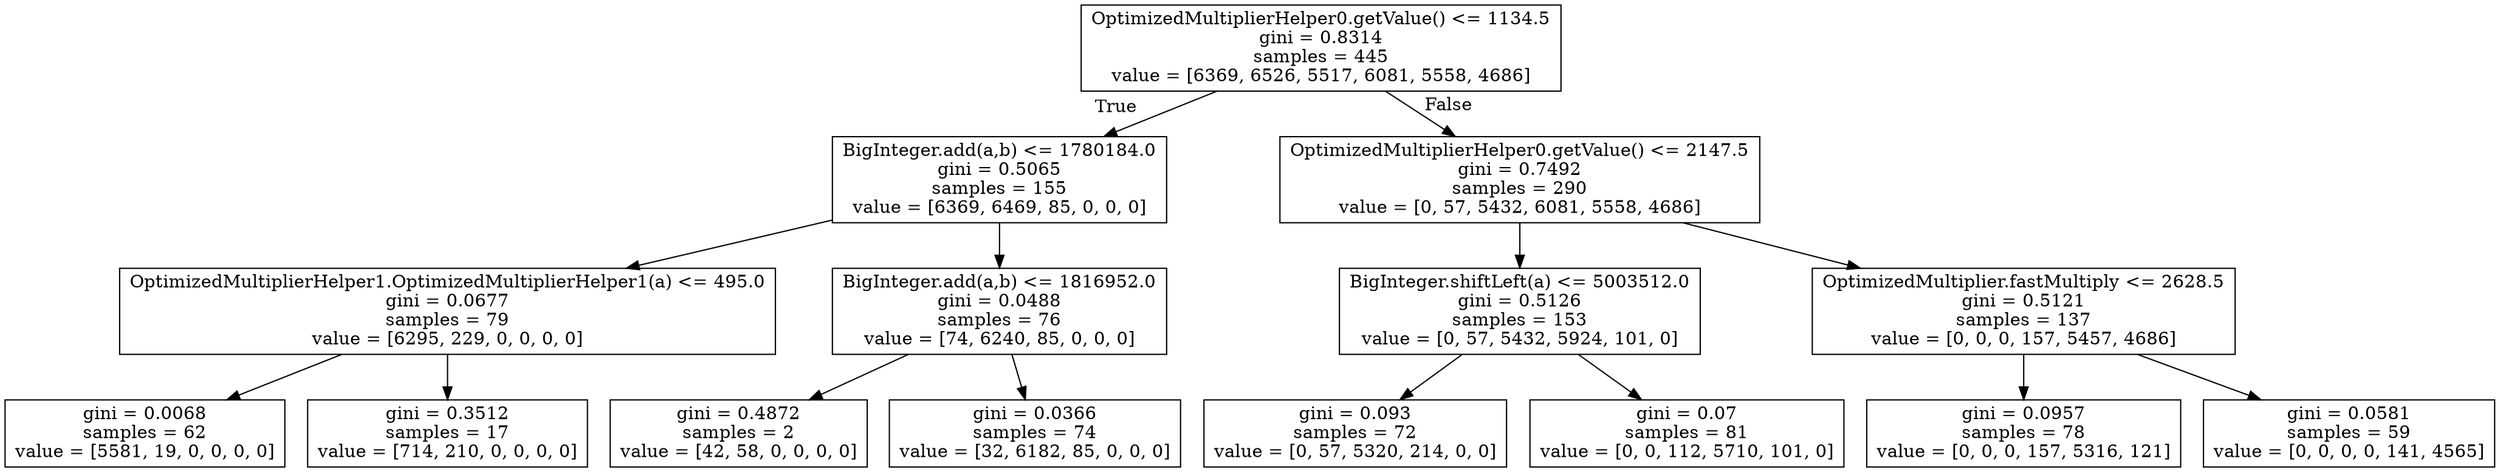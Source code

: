 digraph Tree {
node [shape=box] ;
0 [label="OptimizedMultiplierHelper0.getValue() <= 1134.5\ngini = 0.8314\nsamples = 445\nvalue = [6369, 6526, 5517, 6081, 5558, 4686]"] ;
1 [label="BigInteger.add(a,b) <= 1780184.0\ngini = 0.5065\nsamples = 155\nvalue = [6369, 6469, 85, 0, 0, 0]"] ;
0 -> 1 [labeldistance=2.5, labelangle=45, headlabel="True"] ;
2 [label="OptimizedMultiplierHelper1.OptimizedMultiplierHelper1(a) <= 495.0\ngini = 0.0677\nsamples = 79\nvalue = [6295, 229, 0, 0, 0, 0]"] ;
1 -> 2 ;
3 [label="gini = 0.0068\nsamples = 62\nvalue = [5581, 19, 0, 0, 0, 0]"] ;
2 -> 3 ;
4 [label="gini = 0.3512\nsamples = 17\nvalue = [714, 210, 0, 0, 0, 0]"] ;
2 -> 4 ;
5 [label="BigInteger.add(a,b) <= 1816952.0\ngini = 0.0488\nsamples = 76\nvalue = [74, 6240, 85, 0, 0, 0]"] ;
1 -> 5 ;
6 [label="gini = 0.4872\nsamples = 2\nvalue = [42, 58, 0, 0, 0, 0]"] ;
5 -> 6 ;
7 [label="gini = 0.0366\nsamples = 74\nvalue = [32, 6182, 85, 0, 0, 0]"] ;
5 -> 7 ;
8 [label="OptimizedMultiplierHelper0.getValue() <= 2147.5\ngini = 0.7492\nsamples = 290\nvalue = [0, 57, 5432, 6081, 5558, 4686]"] ;
0 -> 8 [labeldistance=2.5, labelangle=-45, headlabel="False"] ;
9 [label="BigInteger.shiftLeft(a) <= 5003512.0\ngini = 0.5126\nsamples = 153\nvalue = [0, 57, 5432, 5924, 101, 0]"] ;
8 -> 9 ;
10 [label="gini = 0.093\nsamples = 72\nvalue = [0, 57, 5320, 214, 0, 0]"] ;
9 -> 10 ;
11 [label="gini = 0.07\nsamples = 81\nvalue = [0, 0, 112, 5710, 101, 0]"] ;
9 -> 11 ;
12 [label="OptimizedMultiplier.fastMultiply <= 2628.5\ngini = 0.5121\nsamples = 137\nvalue = [0, 0, 0, 157, 5457, 4686]"] ;
8 -> 12 ;
13 [label="gini = 0.0957\nsamples = 78\nvalue = [0, 0, 0, 157, 5316, 121]"] ;
12 -> 13 ;
14 [label="gini = 0.0581\nsamples = 59\nvalue = [0, 0, 0, 0, 141, 4565]"] ;
12 -> 14 ;
}